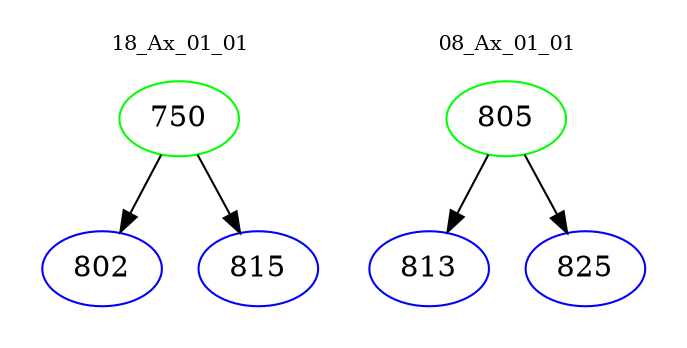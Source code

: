 digraph{
subgraph cluster_0 {
color = white
label = "18_Ax_01_01";
fontsize=10;
T0_750 [label="750", color="green"]
T0_750 -> T0_802 [color="black"]
T0_802 [label="802", color="blue"]
T0_750 -> T0_815 [color="black"]
T0_815 [label="815", color="blue"]
}
subgraph cluster_1 {
color = white
label = "08_Ax_01_01";
fontsize=10;
T1_805 [label="805", color="green"]
T1_805 -> T1_813 [color="black"]
T1_813 [label="813", color="blue"]
T1_805 -> T1_825 [color="black"]
T1_825 [label="825", color="blue"]
}
}
